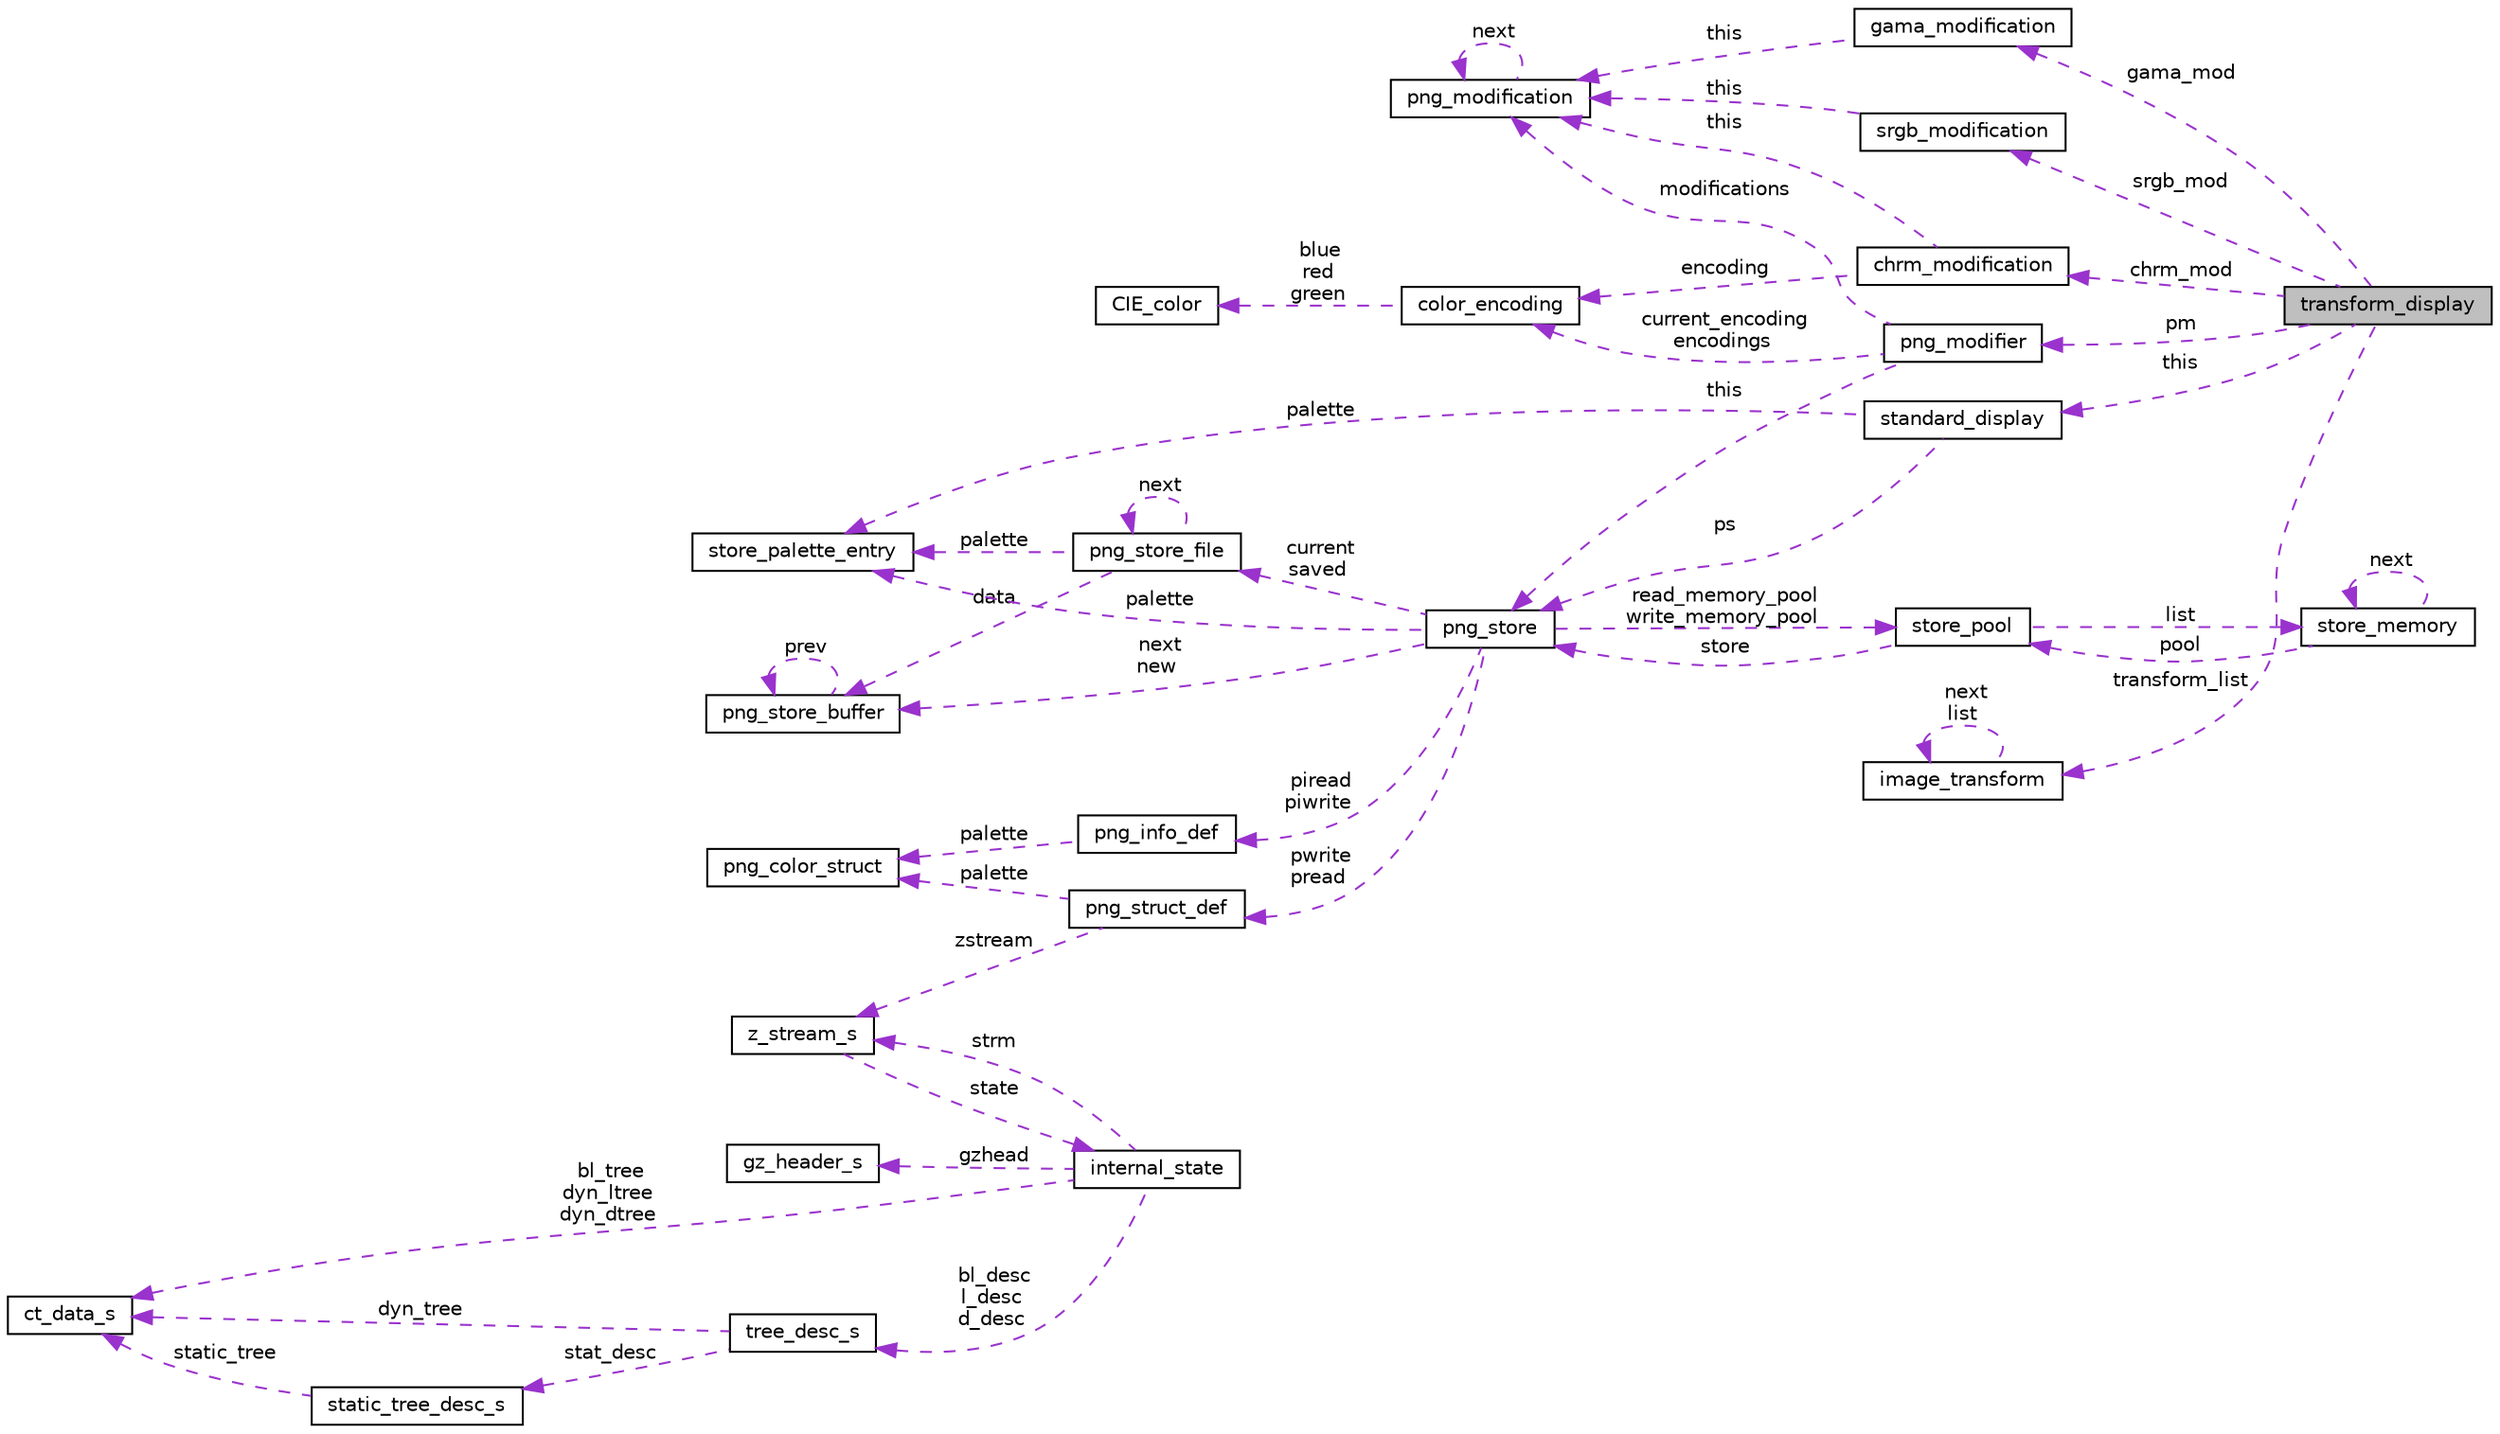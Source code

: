 digraph "transform_display"
{
  edge [fontname="Helvetica",fontsize="10",labelfontname="Helvetica",labelfontsize="10"];
  node [fontname="Helvetica",fontsize="10",shape=record];
  rankdir="LR";
  Node1 [label="transform_display",height=0.2,width=0.4,color="black", fillcolor="grey75", style="filled", fontcolor="black"];
  Node2 -> Node1 [dir="back",color="darkorchid3",fontsize="10",style="dashed",label=" pm" ,fontname="Helvetica"];
  Node2 [label="png_modifier",height=0.2,width=0.4,color="black", fillcolor="white", style="filled",URL="$structpng__modifier.html"];
  Node3 -> Node2 [dir="back",color="darkorchid3",fontsize="10",style="dashed",label=" current_encoding\nencodings" ,fontname="Helvetica"];
  Node3 [label="color_encoding",height=0.2,width=0.4,color="black", fillcolor="white", style="filled",URL="$structcolor__encoding.html"];
  Node4 -> Node3 [dir="back",color="darkorchid3",fontsize="10",style="dashed",label=" blue\nred\ngreen" ,fontname="Helvetica"];
  Node4 [label="CIE_color",height=0.2,width=0.4,color="black", fillcolor="white", style="filled",URL="$struct_c_i_e__color.html"];
  Node5 -> Node2 [dir="back",color="darkorchid3",fontsize="10",style="dashed",label=" modifications" ,fontname="Helvetica"];
  Node5 [label="png_modification",height=0.2,width=0.4,color="black", fillcolor="white", style="filled",URL="$structpng__modification.html"];
  Node5 -> Node5 [dir="back",color="darkorchid3",fontsize="10",style="dashed",label=" next" ,fontname="Helvetica"];
  Node6 -> Node2 [dir="back",color="darkorchid3",fontsize="10",style="dashed",label=" this" ,fontname="Helvetica"];
  Node6 [label="png_store",height=0.2,width=0.4,color="black", fillcolor="white", style="filled",URL="$structpng__store.html"];
  Node7 -> Node6 [dir="back",color="darkorchid3",fontsize="10",style="dashed",label=" current\nsaved" ,fontname="Helvetica"];
  Node7 [label="png_store_file",height=0.2,width=0.4,color="black", fillcolor="white", style="filled",URL="$structpng__store__file.html"];
  Node7 -> Node7 [dir="back",color="darkorchid3",fontsize="10",style="dashed",label=" next" ,fontname="Helvetica"];
  Node8 -> Node7 [dir="back",color="darkorchid3",fontsize="10",style="dashed",label=" data" ,fontname="Helvetica"];
  Node8 [label="png_store_buffer",height=0.2,width=0.4,color="black", fillcolor="white", style="filled",URL="$structpng__store__buffer.html"];
  Node8 -> Node8 [dir="back",color="darkorchid3",fontsize="10",style="dashed",label=" prev" ,fontname="Helvetica"];
  Node9 -> Node7 [dir="back",color="darkorchid3",fontsize="10",style="dashed",label=" palette" ,fontname="Helvetica"];
  Node9 [label="store_palette_entry",height=0.2,width=0.4,color="black", fillcolor="white", style="filled",URL="$structstore__palette__entry.html"];
  Node8 -> Node6 [dir="back",color="darkorchid3",fontsize="10",style="dashed",label=" next\nnew" ,fontname="Helvetica"];
  Node10 -> Node6 [dir="back",color="darkorchid3",fontsize="10",style="dashed",label=" piread\npiwrite" ,fontname="Helvetica"];
  Node10 [label="png_info_def",height=0.2,width=0.4,color="black", fillcolor="white", style="filled",URL="$structpng__info__def.html"];
  Node11 -> Node10 [dir="back",color="darkorchid3",fontsize="10",style="dashed",label=" palette" ,fontname="Helvetica"];
  Node11 [label="png_color_struct",height=0.2,width=0.4,color="black", fillcolor="white", style="filled",URL="$structpng__color__struct.html"];
  Node12 -> Node6 [dir="back",color="darkorchid3",fontsize="10",style="dashed",label=" read_memory_pool\nwrite_memory_pool" ,fontname="Helvetica"];
  Node12 [label="store_pool",height=0.2,width=0.4,color="black", fillcolor="white", style="filled",URL="$structstore__pool.html"];
  Node13 -> Node12 [dir="back",color="darkorchid3",fontsize="10",style="dashed",label=" list" ,fontname="Helvetica"];
  Node13 [label="store_memory",height=0.2,width=0.4,color="black", fillcolor="white", style="filled",URL="$structstore__memory.html"];
  Node12 -> Node13 [dir="back",color="darkorchid3",fontsize="10",style="dashed",label=" pool" ,fontname="Helvetica"];
  Node13 -> Node13 [dir="back",color="darkorchid3",fontsize="10",style="dashed",label=" next" ,fontname="Helvetica"];
  Node6 -> Node12 [dir="back",color="darkorchid3",fontsize="10",style="dashed",label=" store" ,fontname="Helvetica"];
  Node9 -> Node6 [dir="back",color="darkorchid3",fontsize="10",style="dashed",label=" palette" ,fontname="Helvetica"];
  Node14 -> Node6 [dir="back",color="darkorchid3",fontsize="10",style="dashed",label=" pwrite\npread" ,fontname="Helvetica"];
  Node14 [label="png_struct_def",height=0.2,width=0.4,color="black", fillcolor="white", style="filled",URL="$structpng__struct__def.html"];
  Node11 -> Node14 [dir="back",color="darkorchid3",fontsize="10",style="dashed",label=" palette" ,fontname="Helvetica"];
  Node15 -> Node14 [dir="back",color="darkorchid3",fontsize="10",style="dashed",label=" zstream" ,fontname="Helvetica"];
  Node15 [label="z_stream_s",height=0.2,width=0.4,color="black", fillcolor="white", style="filled",URL="$structz__stream__s.html"];
  Node16 -> Node15 [dir="back",color="darkorchid3",fontsize="10",style="dashed",label=" state" ,fontname="Helvetica"];
  Node16 [label="internal_state",height=0.2,width=0.4,color="black", fillcolor="white", style="filled",URL="$structinternal__state.html"];
  Node17 -> Node16 [dir="back",color="darkorchid3",fontsize="10",style="dashed",label=" gzhead" ,fontname="Helvetica"];
  Node17 [label="gz_header_s",height=0.2,width=0.4,color="black", fillcolor="white", style="filled",URL="$structgz__header__s.html"];
  Node18 -> Node16 [dir="back",color="darkorchid3",fontsize="10",style="dashed",label=" bl_desc\nl_desc\nd_desc" ,fontname="Helvetica"];
  Node18 [label="tree_desc_s",height=0.2,width=0.4,color="black", fillcolor="white", style="filled",URL="$structtree__desc__s.html"];
  Node19 -> Node18 [dir="back",color="darkorchid3",fontsize="10",style="dashed",label=" stat_desc" ,fontname="Helvetica"];
  Node19 [label="static_tree_desc_s",height=0.2,width=0.4,color="black", fillcolor="white", style="filled",URL="$structstatic__tree__desc__s.html"];
  Node20 -> Node19 [dir="back",color="darkorchid3",fontsize="10",style="dashed",label=" static_tree" ,fontname="Helvetica"];
  Node20 [label="ct_data_s",height=0.2,width=0.4,color="black", fillcolor="white", style="filled",URL="$structct__data__s.html"];
  Node20 -> Node18 [dir="back",color="darkorchid3",fontsize="10",style="dashed",label=" dyn_tree" ,fontname="Helvetica"];
  Node15 -> Node16 [dir="back",color="darkorchid3",fontsize="10",style="dashed",label=" strm" ,fontname="Helvetica"];
  Node20 -> Node16 [dir="back",color="darkorchid3",fontsize="10",style="dashed",label=" bl_tree\ndyn_ltree\ndyn_dtree" ,fontname="Helvetica"];
  Node21 -> Node1 [dir="back",color="darkorchid3",fontsize="10",style="dashed",label=" transform_list" ,fontname="Helvetica"];
  Node21 [label="image_transform",height=0.2,width=0.4,color="black", fillcolor="white", style="filled",URL="$structimage__transform.html"];
  Node21 -> Node21 [dir="back",color="darkorchid3",fontsize="10",style="dashed",label=" next\nlist" ,fontname="Helvetica"];
  Node22 -> Node1 [dir="back",color="darkorchid3",fontsize="10",style="dashed",label=" srgb_mod" ,fontname="Helvetica"];
  Node22 [label="srgb_modification",height=0.2,width=0.4,color="black", fillcolor="white", style="filled",URL="$structsrgb__modification.html"];
  Node5 -> Node22 [dir="back",color="darkorchid3",fontsize="10",style="dashed",label=" this" ,fontname="Helvetica"];
  Node23 -> Node1 [dir="back",color="darkorchid3",fontsize="10",style="dashed",label=" gama_mod" ,fontname="Helvetica"];
  Node23 [label="gama_modification",height=0.2,width=0.4,color="black", fillcolor="white", style="filled",URL="$structgama__modification.html"];
  Node5 -> Node23 [dir="back",color="darkorchid3",fontsize="10",style="dashed",label=" this" ,fontname="Helvetica"];
  Node24 -> Node1 [dir="back",color="darkorchid3",fontsize="10",style="dashed",label=" chrm_mod" ,fontname="Helvetica"];
  Node24 [label="chrm_modification",height=0.2,width=0.4,color="black", fillcolor="white", style="filled",URL="$structchrm__modification.html"];
  Node3 -> Node24 [dir="back",color="darkorchid3",fontsize="10",style="dashed",label=" encoding" ,fontname="Helvetica"];
  Node5 -> Node24 [dir="back",color="darkorchid3",fontsize="10",style="dashed",label=" this" ,fontname="Helvetica"];
  Node25 -> Node1 [dir="back",color="darkorchid3",fontsize="10",style="dashed",label=" this" ,fontname="Helvetica"];
  Node25 [label="standard_display",height=0.2,width=0.4,color="black", fillcolor="white", style="filled",URL="$structstandard__display.html"];
  Node6 -> Node25 [dir="back",color="darkorchid3",fontsize="10",style="dashed",label=" ps" ,fontname="Helvetica"];
  Node9 -> Node25 [dir="back",color="darkorchid3",fontsize="10",style="dashed",label=" palette" ,fontname="Helvetica"];
}

